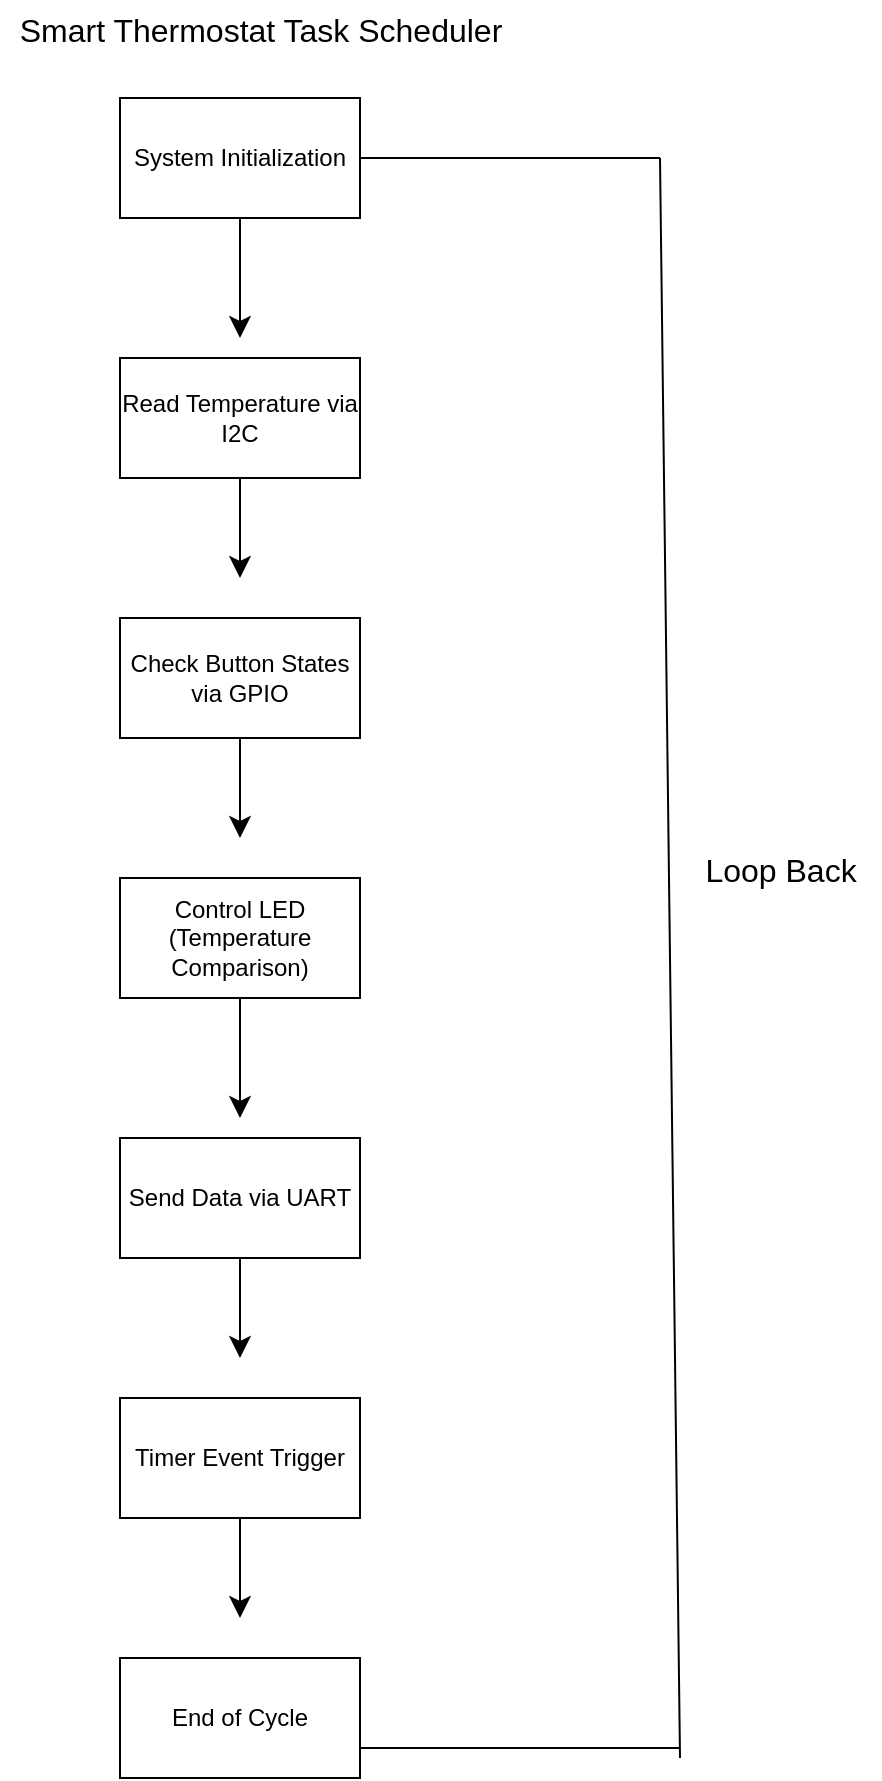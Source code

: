 <?xml version="1.0" encoding="UTF-8"?>
<mxfile version="24.7.7"><diagram name="Page-1" id="kSFZDKIj0N9pQ35iU6yn"><mxGraphModel dx="1588" dy="856" grid="1" gridSize="10" guides="1" tooltips="1" connect="1" arrows="1" fold="1" page="1" pageScale="1" pageWidth="850" pageHeight="1100" math="0" shadow="0"><root><mxCell id="0"/><mxCell id="1" parent="0"/><mxCell id="cuyvvYhuxuwStleup018-1" value="Smart Thermostat Task Scheduler" style="text;html=1;align=center;verticalAlign=middle;resizable=0;points=[];autosize=1;strokeColor=none;fillColor=none;fontSize=16;" vertex="1" parent="1"><mxGeometry x="20" y="31" width="260" height="30" as="geometry"/></mxCell><mxCell id="cuyvvYhuxuwStleup018-2" value="System Initialization" style="rounded=0;whiteSpace=wrap;html=1;" vertex="1" parent="1"><mxGeometry x="80" y="80" width="120" height="60" as="geometry"/></mxCell><mxCell id="cuyvvYhuxuwStleup018-3" value="Read Temperature via I2C" style="rounded=0;whiteSpace=wrap;html=1;" vertex="1" parent="1"><mxGeometry x="80" y="210" width="120" height="60" as="geometry"/></mxCell><mxCell id="cuyvvYhuxuwStleup018-4" value="Check Button States via GPIO" style="rounded=0;whiteSpace=wrap;html=1;" vertex="1" parent="1"><mxGeometry x="80" y="340" width="120" height="60" as="geometry"/></mxCell><mxCell id="cuyvvYhuxuwStleup018-5" value="Control LED (Temperature Comparison)" style="rounded=0;whiteSpace=wrap;html=1;" vertex="1" parent="1"><mxGeometry x="80" y="470" width="120" height="60" as="geometry"/></mxCell><mxCell id="cuyvvYhuxuwStleup018-6" value="Send Data via UART" style="rounded=0;whiteSpace=wrap;html=1;" vertex="1" parent="1"><mxGeometry x="80" y="600" width="120" height="60" as="geometry"/></mxCell><mxCell id="cuyvvYhuxuwStleup018-7" value="Timer Event Trigger" style="rounded=0;whiteSpace=wrap;html=1;" vertex="1" parent="1"><mxGeometry x="80" y="730" width="120" height="60" as="geometry"/></mxCell><mxCell id="cuyvvYhuxuwStleup018-8" value="End of Cycle" style="rounded=0;whiteSpace=wrap;html=1;" vertex="1" parent="1"><mxGeometry x="80" y="860" width="120" height="60" as="geometry"/></mxCell><mxCell id="cuyvvYhuxuwStleup018-9" value="" style="endArrow=classic;html=1;rounded=0;fontSize=12;startSize=8;endSize=8;curved=1;exitX=0.5;exitY=1;exitDx=0;exitDy=0;" edge="1" parent="1" source="cuyvvYhuxuwStleup018-2"><mxGeometry width="50" height="50" relative="1" as="geometry"><mxPoint x="240" y="550" as="sourcePoint"/><mxPoint x="140" y="200" as="targetPoint"/></mxGeometry></mxCell><mxCell id="cuyvvYhuxuwStleup018-10" value="" style="endArrow=classic;html=1;rounded=0;fontSize=12;startSize=8;endSize=8;curved=1;exitX=0.5;exitY=1;exitDx=0;exitDy=0;" edge="1" parent="1" source="cuyvvYhuxuwStleup018-3"><mxGeometry width="50" height="50" relative="1" as="geometry"><mxPoint x="240" y="550" as="sourcePoint"/><mxPoint x="140" y="320" as="targetPoint"/></mxGeometry></mxCell><mxCell id="cuyvvYhuxuwStleup018-11" value="" style="endArrow=classic;html=1;rounded=0;fontSize=12;startSize=8;endSize=8;curved=1;exitX=0.5;exitY=1;exitDx=0;exitDy=0;" edge="1" parent="1" source="cuyvvYhuxuwStleup018-4"><mxGeometry width="50" height="50" relative="1" as="geometry"><mxPoint x="240" y="550" as="sourcePoint"/><mxPoint x="140" y="450" as="targetPoint"/></mxGeometry></mxCell><mxCell id="cuyvvYhuxuwStleup018-12" value="" style="endArrow=classic;html=1;rounded=0;fontSize=12;startSize=8;endSize=8;curved=1;exitX=0.5;exitY=1;exitDx=0;exitDy=0;" edge="1" parent="1" source="cuyvvYhuxuwStleup018-5"><mxGeometry width="50" height="50" relative="1" as="geometry"><mxPoint x="240" y="550" as="sourcePoint"/><mxPoint x="140" y="590" as="targetPoint"/></mxGeometry></mxCell><mxCell id="cuyvvYhuxuwStleup018-13" value="" style="endArrow=classic;html=1;rounded=0;fontSize=12;startSize=8;endSize=8;curved=1;exitX=0.5;exitY=1;exitDx=0;exitDy=0;" edge="1" parent="1" source="cuyvvYhuxuwStleup018-6"><mxGeometry width="50" height="50" relative="1" as="geometry"><mxPoint x="240" y="550" as="sourcePoint"/><mxPoint x="140" y="710" as="targetPoint"/></mxGeometry></mxCell><mxCell id="cuyvvYhuxuwStleup018-14" value="" style="endArrow=classic;html=1;rounded=0;fontSize=12;startSize=8;endSize=8;curved=1;exitX=0.5;exitY=1;exitDx=0;exitDy=0;" edge="1" parent="1" source="cuyvvYhuxuwStleup018-7"><mxGeometry width="50" height="50" relative="1" as="geometry"><mxPoint x="240" y="550" as="sourcePoint"/><mxPoint x="140" y="840" as="targetPoint"/></mxGeometry></mxCell><mxCell id="cuyvvYhuxuwStleup018-16" value="" style="endArrow=none;html=1;rounded=0;fontSize=12;startSize=8;endSize=8;curved=1;exitX=1;exitY=0.75;exitDx=0;exitDy=0;" edge="1" parent="1" source="cuyvvYhuxuwStleup018-8"><mxGeometry width="50" height="50" relative="1" as="geometry"><mxPoint x="240" y="530" as="sourcePoint"/><mxPoint x="360" y="905" as="targetPoint"/></mxGeometry></mxCell><mxCell id="cuyvvYhuxuwStleup018-17" value="" style="endArrow=none;html=1;rounded=0;fontSize=12;startSize=8;endSize=8;curved=1;" edge="1" parent="1"><mxGeometry width="50" height="50" relative="1" as="geometry"><mxPoint x="360" y="910" as="sourcePoint"/><mxPoint x="350" y="110" as="targetPoint"/></mxGeometry></mxCell><mxCell id="cuyvvYhuxuwStleup018-18" value="" style="endArrow=none;html=1;rounded=0;fontSize=12;startSize=8;endSize=8;curved=1;exitX=1;exitY=0.5;exitDx=0;exitDy=0;" edge="1" parent="1" source="cuyvvYhuxuwStleup018-2"><mxGeometry width="50" height="50" relative="1" as="geometry"><mxPoint x="240" y="530" as="sourcePoint"/><mxPoint x="350" y="110" as="targetPoint"/></mxGeometry></mxCell><mxCell id="cuyvvYhuxuwStleup018-19" value="Loop Back" style="text;html=1;align=center;verticalAlign=middle;resizable=0;points=[];autosize=1;strokeColor=none;fillColor=none;fontSize=16;" vertex="1" parent="1"><mxGeometry x="360" y="451" width="100" height="30" as="geometry"/></mxCell></root></mxGraphModel></diagram></mxfile>